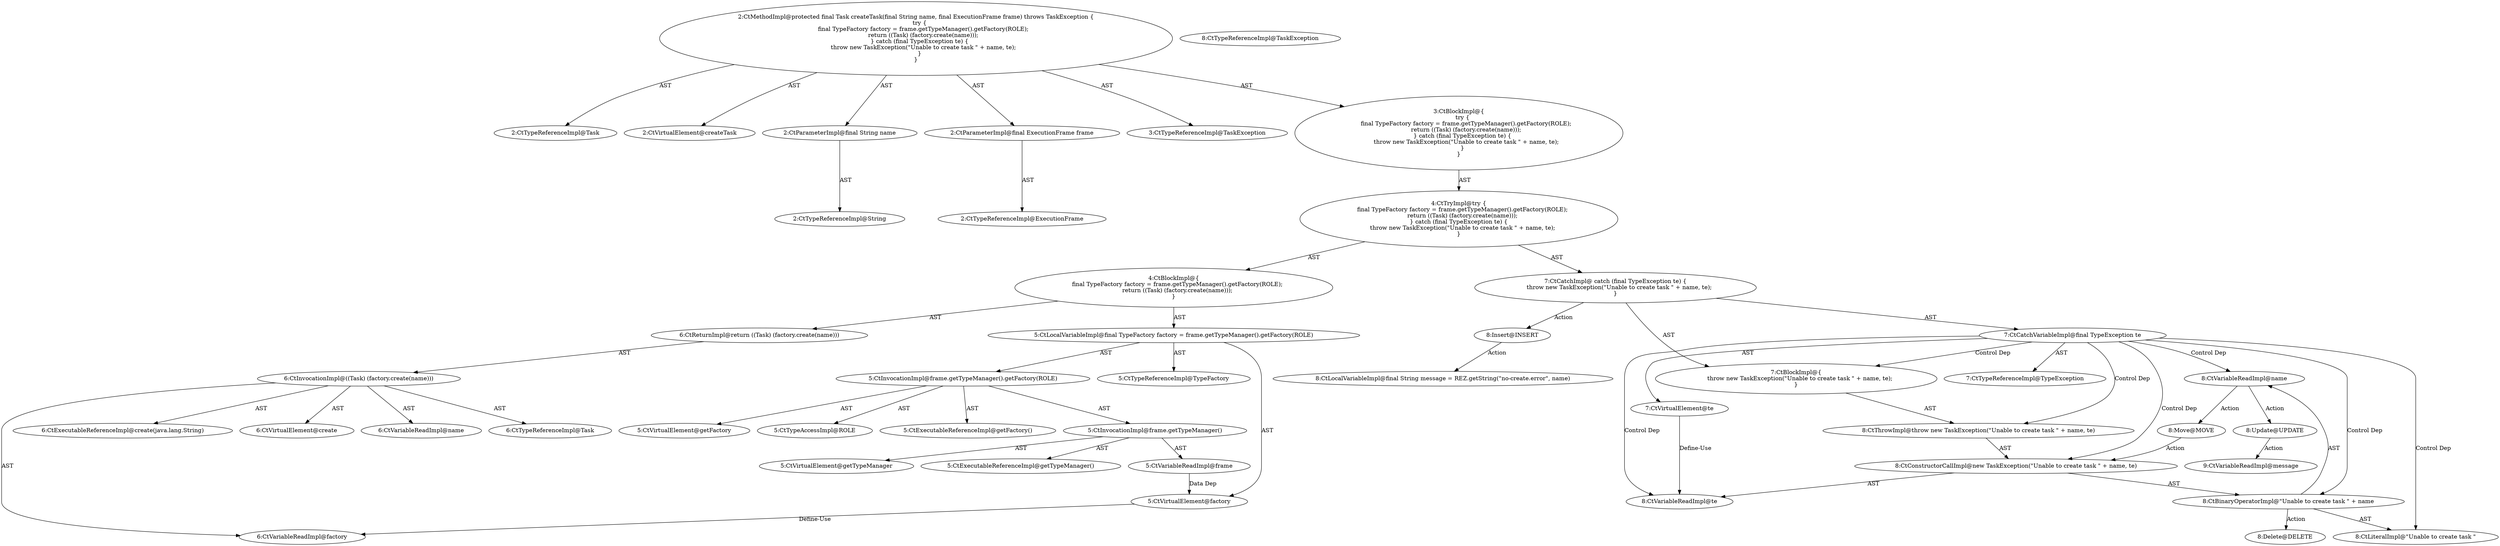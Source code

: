 digraph "createTask#?,String,ExecutionFrame" {
0 [label="2:CtTypeReferenceImpl@Task" shape=ellipse]
1 [label="2:CtVirtualElement@createTask" shape=ellipse]
2 [label="2:CtParameterImpl@final String name" shape=ellipse]
3 [label="2:CtTypeReferenceImpl@String" shape=ellipse]
4 [label="2:CtParameterImpl@final ExecutionFrame frame" shape=ellipse]
5 [label="2:CtTypeReferenceImpl@ExecutionFrame" shape=ellipse]
6 [label="3:CtTypeReferenceImpl@TaskException" shape=ellipse]
7 [label="5:CtTypeReferenceImpl@TypeFactory" shape=ellipse]
8 [label="5:CtExecutableReferenceImpl@getFactory()" shape=ellipse]
9 [label="5:CtVirtualElement@getFactory" shape=ellipse]
10 [label="5:CtExecutableReferenceImpl@getTypeManager()" shape=ellipse]
11 [label="5:CtVirtualElement@getTypeManager" shape=ellipse]
12 [label="5:CtVariableReadImpl@frame" shape=ellipse]
13 [label="5:CtInvocationImpl@frame.getTypeManager()" shape=ellipse]
14 [label="5:CtTypeAccessImpl@ROLE" shape=ellipse]
15 [label="5:CtInvocationImpl@frame.getTypeManager().getFactory(ROLE)" shape=ellipse]
16 [label="5:CtVirtualElement@factory" shape=ellipse]
17 [label="5:CtLocalVariableImpl@final TypeFactory factory = frame.getTypeManager().getFactory(ROLE)" shape=ellipse]
18 [label="6:CtExecutableReferenceImpl@create(java.lang.String)" shape=ellipse]
19 [label="6:CtVirtualElement@create" shape=ellipse]
20 [label="6:CtVariableReadImpl@factory" shape=ellipse]
21 [label="6:CtVariableReadImpl@name" shape=ellipse]
22 [label="6:CtInvocationImpl@((Task) (factory.create(name)))" shape=ellipse]
23 [label="6:CtTypeReferenceImpl@Task" shape=ellipse]
24 [label="6:CtReturnImpl@return ((Task) (factory.create(name)))" shape=ellipse]
25 [label="4:CtBlockImpl@\{
    final TypeFactory factory = frame.getTypeManager().getFactory(ROLE);
    return ((Task) (factory.create(name)));
\}" shape=ellipse]
26 [label="7:CtVirtualElement@te" shape=ellipse]
27 [label="7:CtTypeReferenceImpl@TypeException" shape=ellipse]
28 [label="7:CtCatchVariableImpl@final TypeException te" shape=ellipse]
29 [label="8:CtTypeReferenceImpl@TaskException" shape=ellipse]
30 [label="8:CtLiteralImpl@\"Unable to create task \"" shape=ellipse]
31 [label="8:CtVariableReadImpl@name" shape=ellipse]
32 [label="8:CtBinaryOperatorImpl@\"Unable to create task \" + name" shape=ellipse]
33 [label="8:CtVariableReadImpl@te" shape=ellipse]
34 [label="8:CtConstructorCallImpl@new TaskException(\"Unable to create task \" + name, te)" shape=ellipse]
35 [label="8:CtThrowImpl@throw new TaskException(\"Unable to create task \" + name, te)" shape=ellipse]
36 [label="7:CtBlockImpl@\{
    throw new TaskException(\"Unable to create task \" + name, te);
\}" shape=ellipse]
37 [label="7:CtCatchImpl@ catch (final TypeException te) \{
    throw new TaskException(\"Unable to create task \" + name, te);
\}" shape=ellipse]
38 [label="4:CtTryImpl@try \{
    final TypeFactory factory = frame.getTypeManager().getFactory(ROLE);
    return ((Task) (factory.create(name)));
\} catch (final TypeException te) \{
    throw new TaskException(\"Unable to create task \" + name, te);
\}" shape=ellipse]
39 [label="3:CtBlockImpl@\{
    try \{
        final TypeFactory factory = frame.getTypeManager().getFactory(ROLE);
        return ((Task) (factory.create(name)));
    \} catch (final TypeException te) \{
        throw new TaskException(\"Unable to create task \" + name, te);
    \}
\}" shape=ellipse]
40 [label="2:CtMethodImpl@protected final Task createTask(final String name, final ExecutionFrame frame) throws TaskException \{
    try \{
        final TypeFactory factory = frame.getTypeManager().getFactory(ROLE);
        return ((Task) (factory.create(name)));
    \} catch (final TypeException te) \{
        throw new TaskException(\"Unable to create task \" + name, te);
    \}
\}" shape=ellipse]
41 [label="8:Update@UPDATE" shape=ellipse]
42 [label="9:CtVariableReadImpl@message" shape=ellipse]
43 [label="8:Delete@DELETE" shape=ellipse]
44 [label="8:Insert@INSERT" shape=ellipse]
45 [label="8:CtLocalVariableImpl@final String message = REZ.getString(\"no-create.error\", name)" shape=ellipse]
46 [label="8:Move@MOVE" shape=ellipse]
2 -> 3 [label="AST"];
4 -> 5 [label="AST"];
12 -> 16 [label="Data Dep"];
13 -> 11 [label="AST"];
13 -> 12 [label="AST"];
13 -> 10 [label="AST"];
15 -> 9 [label="AST"];
15 -> 13 [label="AST"];
15 -> 8 [label="AST"];
15 -> 14 [label="AST"];
16 -> 20 [label="Define-Use"];
17 -> 16 [label="AST"];
17 -> 7 [label="AST"];
17 -> 15 [label="AST"];
22 -> 19 [label="AST"];
22 -> 23 [label="AST"];
22 -> 20 [label="AST"];
22 -> 18 [label="AST"];
22 -> 21 [label="AST"];
24 -> 22 [label="AST"];
25 -> 17 [label="AST"];
25 -> 24 [label="AST"];
26 -> 33 [label="Define-Use"];
28 -> 26 [label="AST"];
28 -> 27 [label="AST"];
28 -> 36 [label="Control Dep"];
28 -> 35 [label="Control Dep"];
28 -> 34 [label="Control Dep"];
28 -> 32 [label="Control Dep"];
28 -> 30 [label="Control Dep"];
28 -> 31 [label="Control Dep"];
28 -> 33 [label="Control Dep"];
31 -> 41 [label="Action"];
31 -> 46 [label="Action"];
32 -> 30 [label="AST"];
32 -> 31 [label="AST"];
32 -> 43 [label="Action"];
34 -> 32 [label="AST"];
34 -> 33 [label="AST"];
35 -> 34 [label="AST"];
36 -> 35 [label="AST"];
37 -> 28 [label="AST"];
37 -> 36 [label="AST"];
37 -> 44 [label="Action"];
38 -> 25 [label="AST"];
38 -> 37 [label="AST"];
39 -> 38 [label="AST"];
40 -> 1 [label="AST"];
40 -> 0 [label="AST"];
40 -> 2 [label="AST"];
40 -> 4 [label="AST"];
40 -> 6 [label="AST"];
40 -> 39 [label="AST"];
41 -> 42 [label="Action"];
44 -> 45 [label="Action"];
46 -> 34 [label="Action"];
}